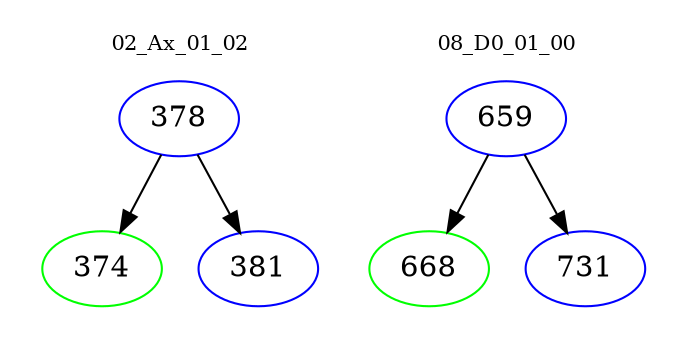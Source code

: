 digraph{
subgraph cluster_0 {
color = white
label = "02_Ax_01_02";
fontsize=10;
T0_378 [label="378", color="blue"]
T0_378 -> T0_374 [color="black"]
T0_374 [label="374", color="green"]
T0_378 -> T0_381 [color="black"]
T0_381 [label="381", color="blue"]
}
subgraph cluster_1 {
color = white
label = "08_D0_01_00";
fontsize=10;
T1_659 [label="659", color="blue"]
T1_659 -> T1_668 [color="black"]
T1_668 [label="668", color="green"]
T1_659 -> T1_731 [color="black"]
T1_731 [label="731", color="blue"]
}
}

